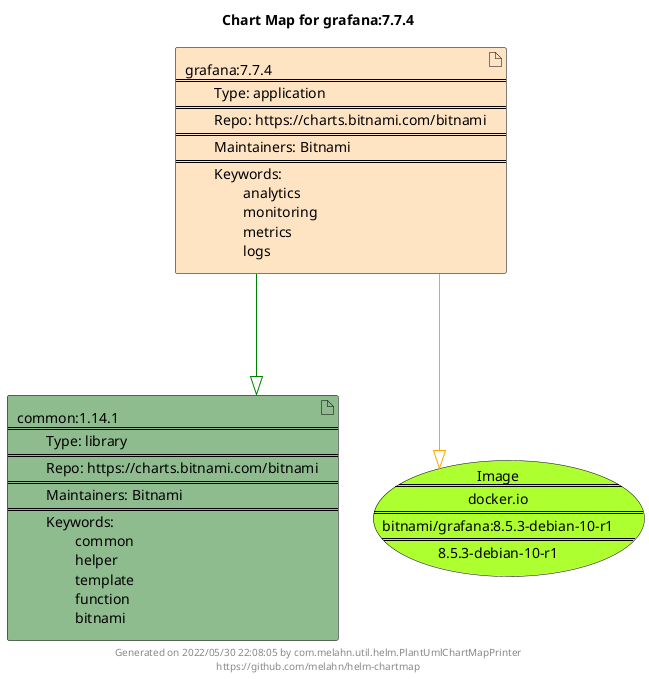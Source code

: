 @startuml
skinparam linetype ortho
skinparam backgroundColor white
skinparam usecaseBorderColor black
skinparam usecaseArrowColor LightSlateGray
skinparam artifactBorderColor black
skinparam artifactArrowColor LightSlateGray

title Chart Map for grafana:7.7.4

'There are 2 referenced Helm Charts
artifact "common:1.14.1\n====\n\tType: library\n====\n\tRepo: https://charts.bitnami.com/bitnami\n====\n\tMaintainers: Bitnami\n====\n\tKeywords: \n\t\tcommon\n\t\thelper\n\t\ttemplate\n\t\tfunction\n\t\tbitnami" as common_1_14_1 #DarkSeaGreen
artifact "grafana:7.7.4\n====\n\tType: application\n====\n\tRepo: https://charts.bitnami.com/bitnami\n====\n\tMaintainers: Bitnami\n====\n\tKeywords: \n\t\tanalytics\n\t\tmonitoring\n\t\tmetrics\n\t\tlogs" as grafana_7_7_4 #Bisque

'There is one referenced Docker Image
usecase "Image\n====\ndocker.io\n====\nbitnami/grafana:8.5.3-debian-10-r1\n====\n8.5.3-debian-10-r1" as docker_io_bitnami_grafana_8_5_3_debian_10_r1 #GreenYellow

'Chart Dependencies
grafana_7_7_4--[#green]-|>common_1_14_1
grafana_7_7_4--[#orange]-|>docker_io_bitnami_grafana_8_5_3_debian_10_r1

center footer Generated on 2022/05/30 22:08:05 by com.melahn.util.helm.PlantUmlChartMapPrinter\nhttps://github.com/melahn/helm-chartmap
@enduml
